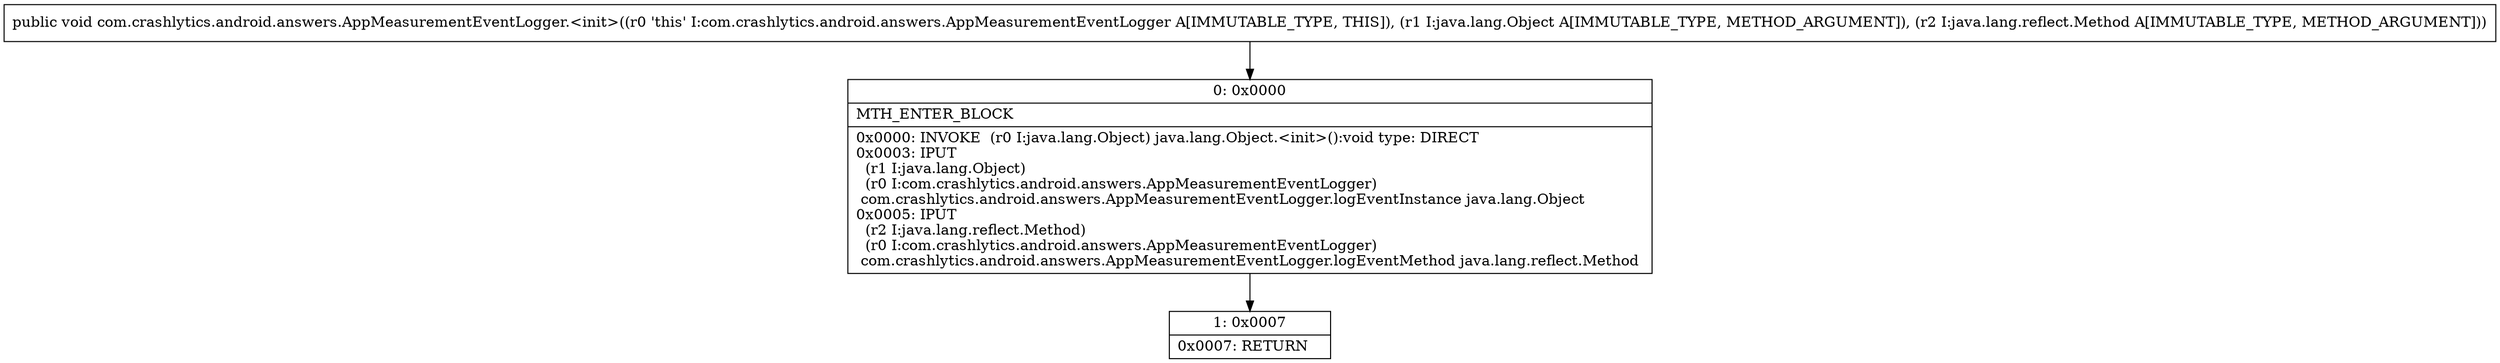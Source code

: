 digraph "CFG forcom.crashlytics.android.answers.AppMeasurementEventLogger.\<init\>(Ljava\/lang\/Object;Ljava\/lang\/reflect\/Method;)V" {
Node_0 [shape=record,label="{0\:\ 0x0000|MTH_ENTER_BLOCK\l|0x0000: INVOKE  (r0 I:java.lang.Object) java.lang.Object.\<init\>():void type: DIRECT \l0x0003: IPUT  \l  (r1 I:java.lang.Object)\l  (r0 I:com.crashlytics.android.answers.AppMeasurementEventLogger)\l com.crashlytics.android.answers.AppMeasurementEventLogger.logEventInstance java.lang.Object \l0x0005: IPUT  \l  (r2 I:java.lang.reflect.Method)\l  (r0 I:com.crashlytics.android.answers.AppMeasurementEventLogger)\l com.crashlytics.android.answers.AppMeasurementEventLogger.logEventMethod java.lang.reflect.Method \l}"];
Node_1 [shape=record,label="{1\:\ 0x0007|0x0007: RETURN   \l}"];
MethodNode[shape=record,label="{public void com.crashlytics.android.answers.AppMeasurementEventLogger.\<init\>((r0 'this' I:com.crashlytics.android.answers.AppMeasurementEventLogger A[IMMUTABLE_TYPE, THIS]), (r1 I:java.lang.Object A[IMMUTABLE_TYPE, METHOD_ARGUMENT]), (r2 I:java.lang.reflect.Method A[IMMUTABLE_TYPE, METHOD_ARGUMENT])) }"];
MethodNode -> Node_0;
Node_0 -> Node_1;
}

